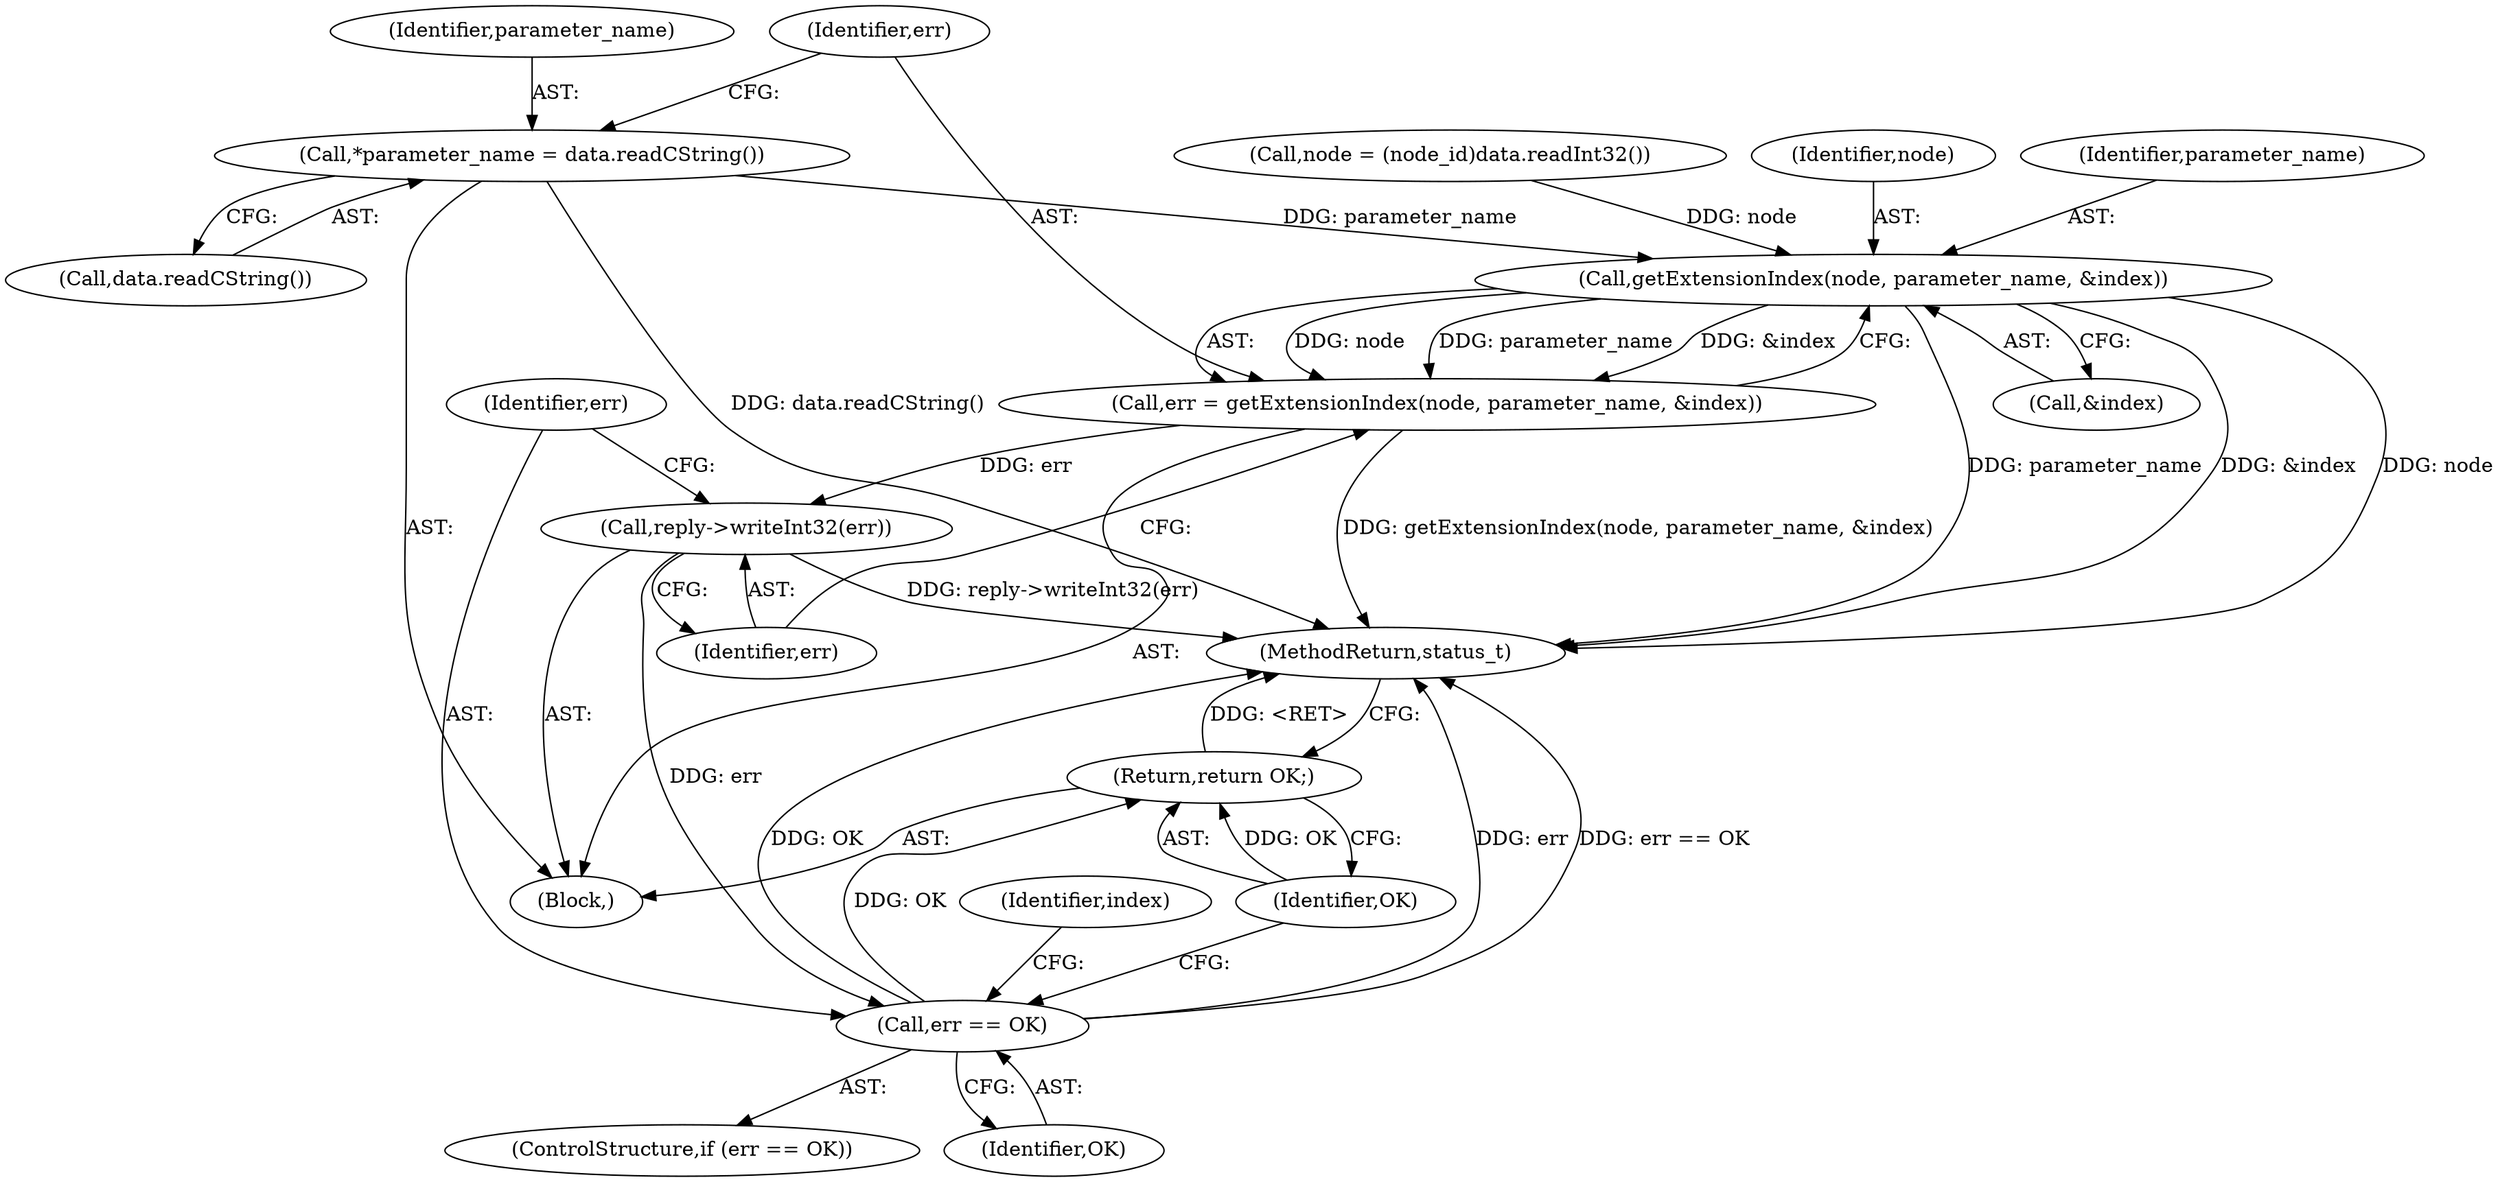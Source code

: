 digraph "0_Android_295c883fe3105b19bcd0f9e07d54c6b589fc5bff@API" {
"1001313" [label="(Call,*parameter_name = data.readCString())"];
"1001320" [label="(Call,getExtensionIndex(node, parameter_name, &index))"];
"1001318" [label="(Call,err = getExtensionIndex(node, parameter_name, &index))"];
"1001325" [label="(Call,reply->writeInt32(err))"];
"1001328" [label="(Call,err == OK)"];
"1001334" [label="(Return,return OK;)"];
"1001301" [label="(Block,)"];
"1001333" [label="(Identifier,index)"];
"1001327" [label="(ControlStructure,if (err == OK))"];
"1001315" [label="(Call,data.readCString())"];
"1001313" [label="(Call,*parameter_name = data.readCString())"];
"1001322" [label="(Identifier,parameter_name)"];
"1001328" [label="(Call,err == OK)"];
"1001319" [label="(Identifier,err)"];
"1001307" [label="(Call,node = (node_id)data.readInt32())"];
"1001330" [label="(Identifier,OK)"];
"1001323" [label="(Call,&index)"];
"1001320" [label="(Call,getExtensionIndex(node, parameter_name, &index))"];
"1001326" [label="(Identifier,err)"];
"1001321" [label="(Identifier,node)"];
"1001329" [label="(Identifier,err)"];
"1001325" [label="(Call,reply->writeInt32(err))"];
"1001335" [label="(Identifier,OK)"];
"1001314" [label="(Identifier,parameter_name)"];
"1001334" [label="(Return,return OK;)"];
"1001318" [label="(Call,err = getExtensionIndex(node, parameter_name, &index))"];
"1001343" [label="(MethodReturn,status_t)"];
"1001313" -> "1001301"  [label="AST: "];
"1001313" -> "1001315"  [label="CFG: "];
"1001314" -> "1001313"  [label="AST: "];
"1001315" -> "1001313"  [label="AST: "];
"1001319" -> "1001313"  [label="CFG: "];
"1001313" -> "1001343"  [label="DDG: data.readCString()"];
"1001313" -> "1001320"  [label="DDG: parameter_name"];
"1001320" -> "1001318"  [label="AST: "];
"1001320" -> "1001323"  [label="CFG: "];
"1001321" -> "1001320"  [label="AST: "];
"1001322" -> "1001320"  [label="AST: "];
"1001323" -> "1001320"  [label="AST: "];
"1001318" -> "1001320"  [label="CFG: "];
"1001320" -> "1001343"  [label="DDG: node"];
"1001320" -> "1001343"  [label="DDG: parameter_name"];
"1001320" -> "1001343"  [label="DDG: &index"];
"1001320" -> "1001318"  [label="DDG: node"];
"1001320" -> "1001318"  [label="DDG: parameter_name"];
"1001320" -> "1001318"  [label="DDG: &index"];
"1001307" -> "1001320"  [label="DDG: node"];
"1001318" -> "1001301"  [label="AST: "];
"1001319" -> "1001318"  [label="AST: "];
"1001326" -> "1001318"  [label="CFG: "];
"1001318" -> "1001343"  [label="DDG: getExtensionIndex(node, parameter_name, &index)"];
"1001318" -> "1001325"  [label="DDG: err"];
"1001325" -> "1001301"  [label="AST: "];
"1001325" -> "1001326"  [label="CFG: "];
"1001326" -> "1001325"  [label="AST: "];
"1001329" -> "1001325"  [label="CFG: "];
"1001325" -> "1001343"  [label="DDG: reply->writeInt32(err)"];
"1001325" -> "1001328"  [label="DDG: err"];
"1001328" -> "1001327"  [label="AST: "];
"1001328" -> "1001330"  [label="CFG: "];
"1001329" -> "1001328"  [label="AST: "];
"1001330" -> "1001328"  [label="AST: "];
"1001333" -> "1001328"  [label="CFG: "];
"1001335" -> "1001328"  [label="CFG: "];
"1001328" -> "1001343"  [label="DDG: OK"];
"1001328" -> "1001343"  [label="DDG: err"];
"1001328" -> "1001343"  [label="DDG: err == OK"];
"1001328" -> "1001334"  [label="DDG: OK"];
"1001334" -> "1001301"  [label="AST: "];
"1001334" -> "1001335"  [label="CFG: "];
"1001335" -> "1001334"  [label="AST: "];
"1001343" -> "1001334"  [label="CFG: "];
"1001334" -> "1001343"  [label="DDG: <RET>"];
"1001335" -> "1001334"  [label="DDG: OK"];
}

